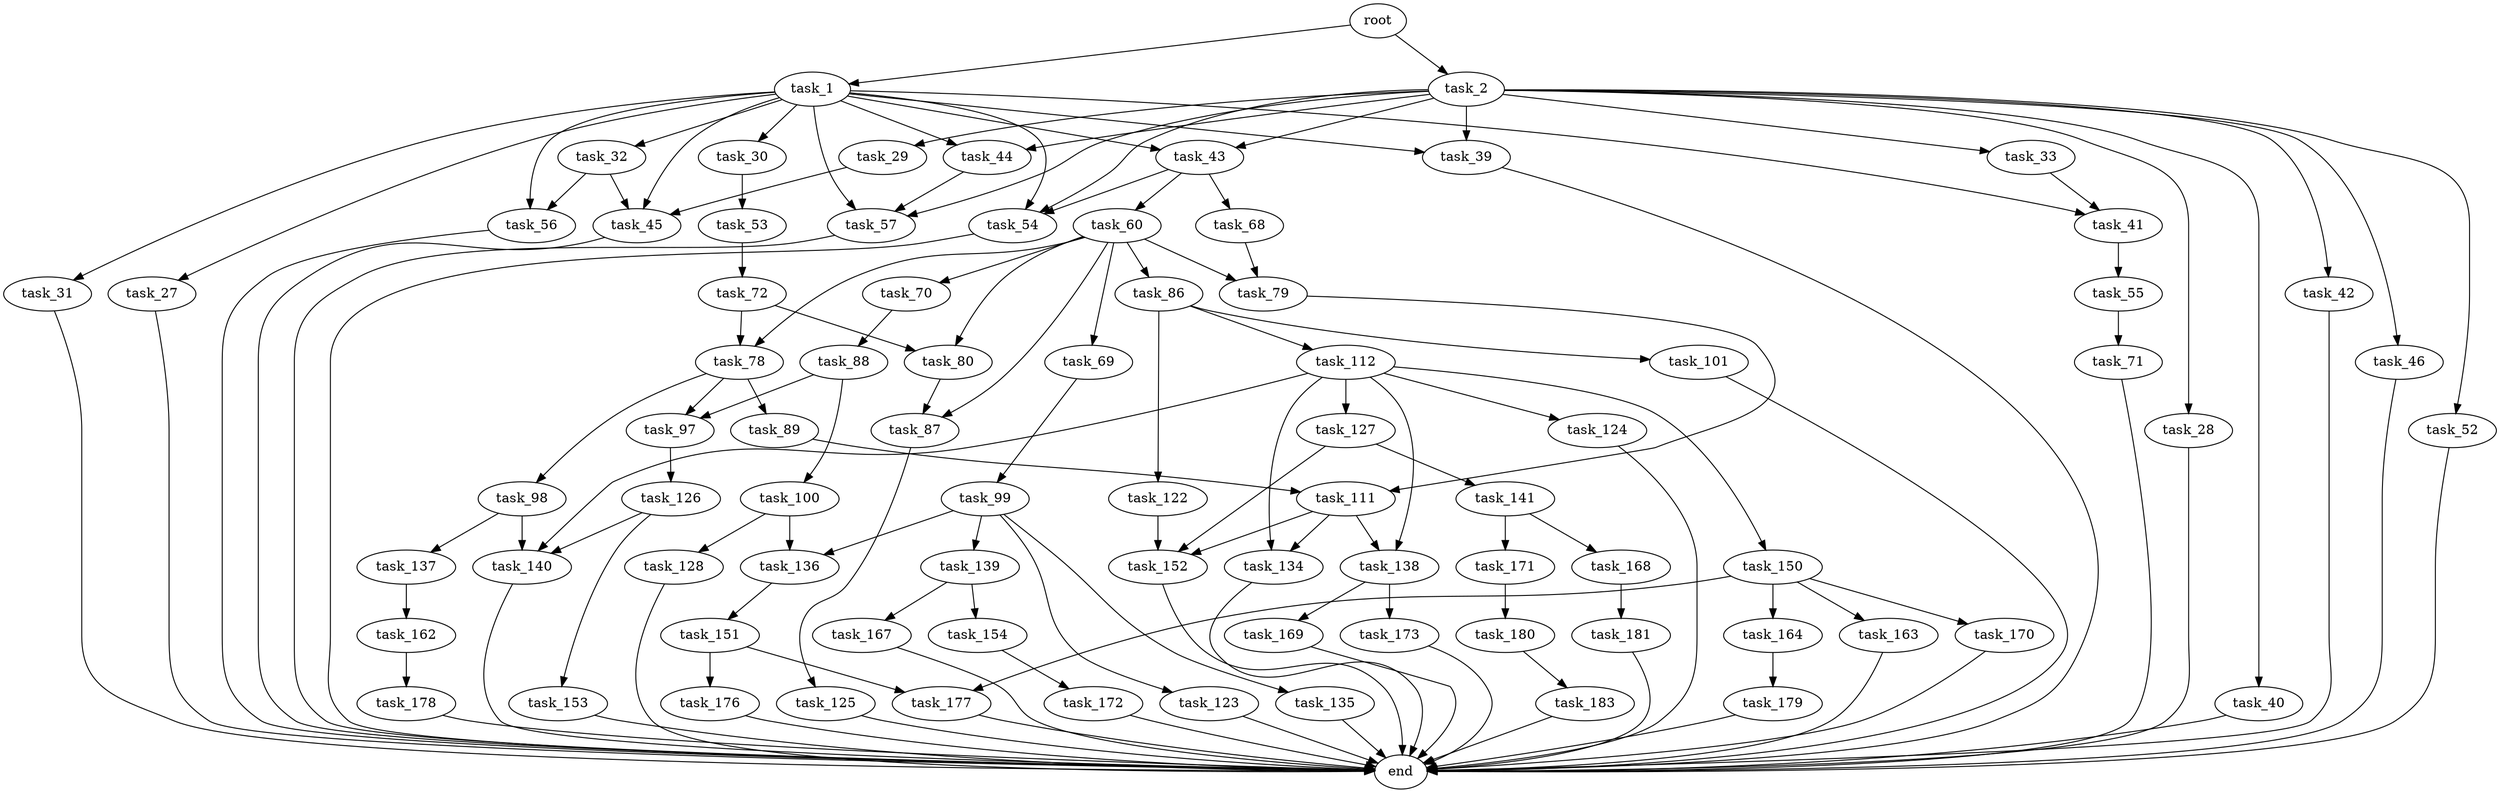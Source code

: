 digraph G {
  root [size="0.000000"];
  task_1 [size="2946383816.000000"];
  task_2 [size="18122146476.000000"];
  task_27 [size="782757789696.000000"];
  task_30 [size="259678765781.000000"];
  task_31 [size="13261874696.000000"];
  task_32 [size="15355300818.000000"];
  task_39 [size="6210349738.000000"];
  task_41 [size="52107111306.000000"];
  task_43 [size="9025274588.000000"];
  task_44 [size="1320963094364.000000"];
  task_45 [size="549755813888.000000"];
  task_54 [size="258362790608.000000"];
  task_56 [size="134217728000.000000"];
  task_57 [size="1156080857.000000"];
  task_28 [size="68719476736.000000"];
  task_29 [size="316898204459.000000"];
  task_33 [size="28991029248.000000"];
  task_40 [size="137394728208.000000"];
  task_42 [size="7862875584.000000"];
  task_46 [size="426540230636.000000"];
  task_52 [size="967743667.000000"];
  end [size="0.000000"];
  task_53 [size="22691662595.000000"];
  task_55 [size="3816918694.000000"];
  task_60 [size="1073741824000.000000"];
  task_68 [size="5641474906.000000"];
  task_72 [size="549755813888.000000"];
  task_71 [size="13210457265.000000"];
  task_69 [size="3914522300.000000"];
  task_70 [size="347328645517.000000"];
  task_78 [size="1073741824000.000000"];
  task_79 [size="5783569426.000000"];
  task_80 [size="782757789696.000000"];
  task_86 [size="40126025911.000000"];
  task_87 [size="68719476736.000000"];
  task_99 [size="9619099326.000000"];
  task_88 [size="131732744156.000000"];
  task_89 [size="782757789696.000000"];
  task_97 [size="3396790072.000000"];
  task_98 [size="147139129350.000000"];
  task_111 [size="28991029248.000000"];
  task_101 [size="28991029248.000000"];
  task_112 [size="68719476736.000000"];
  task_122 [size="9336850049.000000"];
  task_125 [size="29540085984.000000"];
  task_100 [size="13050349763.000000"];
  task_126 [size="1433620571.000000"];
  task_137 [size="871351671892.000000"];
  task_140 [size="28991029248.000000"];
  task_123 [size="31150837121.000000"];
  task_135 [size="29656441826.000000"];
  task_136 [size="12547427349.000000"];
  task_139 [size="1073741824000.000000"];
  task_128 [size="806878150776.000000"];
  task_134 [size="549755813888.000000"];
  task_138 [size="74633918402.000000"];
  task_152 [size="3247842999.000000"];
  task_124 [size="12320818700.000000"];
  task_127 [size="68719476736.000000"];
  task_150 [size="549755813888.000000"];
  task_153 [size="8589934592.000000"];
  task_141 [size="609912887370.000000"];
  task_151 [size="549755813888.000000"];
  task_162 [size="1325328527.000000"];
  task_169 [size="782757789696.000000"];
  task_173 [size="13359677272.000000"];
  task_154 [size="4885782984.000000"];
  task_167 [size="252638480380.000000"];
  task_168 [size="25859539610.000000"];
  task_171 [size="184347132110.000000"];
  task_163 [size="231928233984.000000"];
  task_164 [size="68719476736.000000"];
  task_170 [size="611455312208.000000"];
  task_177 [size="275995185297.000000"];
  task_176 [size="6910139338.000000"];
  task_172 [size="285814606743.000000"];
  task_178 [size="352145550161.000000"];
  task_179 [size="4473791995.000000"];
  task_181 [size="1046060996.000000"];
  task_180 [size="8589934592.000000"];
  task_183 [size="380970904451.000000"];

  root -> task_1 [size="1.000000"];
  root -> task_2 [size="1.000000"];
  task_1 -> task_27 [size="75497472.000000"];
  task_1 -> task_30 [size="75497472.000000"];
  task_1 -> task_31 [size="75497472.000000"];
  task_1 -> task_32 [size="75497472.000000"];
  task_1 -> task_39 [size="75497472.000000"];
  task_1 -> task_41 [size="75497472.000000"];
  task_1 -> task_43 [size="75497472.000000"];
  task_1 -> task_44 [size="75497472.000000"];
  task_1 -> task_45 [size="75497472.000000"];
  task_1 -> task_54 [size="75497472.000000"];
  task_1 -> task_56 [size="75497472.000000"];
  task_1 -> task_57 [size="75497472.000000"];
  task_2 -> task_28 [size="301989888.000000"];
  task_2 -> task_29 [size="301989888.000000"];
  task_2 -> task_33 [size="301989888.000000"];
  task_2 -> task_39 [size="301989888.000000"];
  task_2 -> task_40 [size="301989888.000000"];
  task_2 -> task_42 [size="301989888.000000"];
  task_2 -> task_43 [size="301989888.000000"];
  task_2 -> task_44 [size="301989888.000000"];
  task_2 -> task_46 [size="301989888.000000"];
  task_2 -> task_52 [size="301989888.000000"];
  task_2 -> task_54 [size="301989888.000000"];
  task_2 -> task_57 [size="301989888.000000"];
  task_27 -> end [size="1.000000"];
  task_30 -> task_53 [size="209715200.000000"];
  task_31 -> end [size="1.000000"];
  task_32 -> task_45 [size="679477248.000000"];
  task_32 -> task_56 [size="679477248.000000"];
  task_39 -> end [size="1.000000"];
  task_41 -> task_55 [size="75497472.000000"];
  task_43 -> task_54 [size="301989888.000000"];
  task_43 -> task_60 [size="301989888.000000"];
  task_43 -> task_68 [size="301989888.000000"];
  task_44 -> task_57 [size="838860800.000000"];
  task_45 -> end [size="1.000000"];
  task_54 -> end [size="1.000000"];
  task_56 -> end [size="1.000000"];
  task_57 -> end [size="1.000000"];
  task_28 -> end [size="1.000000"];
  task_29 -> task_45 [size="838860800.000000"];
  task_33 -> task_41 [size="75497472.000000"];
  task_40 -> end [size="1.000000"];
  task_42 -> end [size="1.000000"];
  task_46 -> end [size="1.000000"];
  task_52 -> end [size="1.000000"];
  task_53 -> task_72 [size="33554432.000000"];
  task_55 -> task_71 [size="75497472.000000"];
  task_60 -> task_69 [size="838860800.000000"];
  task_60 -> task_70 [size="838860800.000000"];
  task_60 -> task_78 [size="838860800.000000"];
  task_60 -> task_79 [size="838860800.000000"];
  task_60 -> task_80 [size="838860800.000000"];
  task_60 -> task_86 [size="838860800.000000"];
  task_60 -> task_87 [size="838860800.000000"];
  task_68 -> task_79 [size="536870912.000000"];
  task_72 -> task_78 [size="536870912.000000"];
  task_72 -> task_80 [size="536870912.000000"];
  task_71 -> end [size="1.000000"];
  task_69 -> task_99 [size="75497472.000000"];
  task_70 -> task_88 [size="301989888.000000"];
  task_78 -> task_89 [size="838860800.000000"];
  task_78 -> task_97 [size="838860800.000000"];
  task_78 -> task_98 [size="838860800.000000"];
  task_79 -> task_111 [size="134217728.000000"];
  task_80 -> task_87 [size="679477248.000000"];
  task_86 -> task_101 [size="679477248.000000"];
  task_86 -> task_112 [size="679477248.000000"];
  task_86 -> task_122 [size="679477248.000000"];
  task_87 -> task_125 [size="134217728.000000"];
  task_99 -> task_123 [size="536870912.000000"];
  task_99 -> task_135 [size="536870912.000000"];
  task_99 -> task_136 [size="536870912.000000"];
  task_99 -> task_139 [size="536870912.000000"];
  task_88 -> task_97 [size="536870912.000000"];
  task_88 -> task_100 [size="536870912.000000"];
  task_89 -> task_111 [size="679477248.000000"];
  task_97 -> task_126 [size="75497472.000000"];
  task_98 -> task_137 [size="209715200.000000"];
  task_98 -> task_140 [size="209715200.000000"];
  task_111 -> task_134 [size="75497472.000000"];
  task_111 -> task_138 [size="75497472.000000"];
  task_111 -> task_152 [size="75497472.000000"];
  task_101 -> end [size="1.000000"];
  task_112 -> task_124 [size="134217728.000000"];
  task_112 -> task_127 [size="134217728.000000"];
  task_112 -> task_134 [size="134217728.000000"];
  task_112 -> task_138 [size="134217728.000000"];
  task_112 -> task_140 [size="134217728.000000"];
  task_112 -> task_150 [size="134217728.000000"];
  task_122 -> task_152 [size="301989888.000000"];
  task_125 -> end [size="1.000000"];
  task_100 -> task_128 [size="411041792.000000"];
  task_100 -> task_136 [size="411041792.000000"];
  task_126 -> task_140 [size="33554432.000000"];
  task_126 -> task_153 [size="33554432.000000"];
  task_137 -> task_162 [size="679477248.000000"];
  task_140 -> end [size="1.000000"];
  task_123 -> end [size="1.000000"];
  task_135 -> end [size="1.000000"];
  task_136 -> task_151 [size="209715200.000000"];
  task_139 -> task_154 [size="838860800.000000"];
  task_139 -> task_167 [size="838860800.000000"];
  task_128 -> end [size="1.000000"];
  task_134 -> end [size="1.000000"];
  task_138 -> task_169 [size="75497472.000000"];
  task_138 -> task_173 [size="75497472.000000"];
  task_152 -> end [size="1.000000"];
  task_124 -> end [size="1.000000"];
  task_127 -> task_141 [size="134217728.000000"];
  task_127 -> task_152 [size="134217728.000000"];
  task_150 -> task_163 [size="536870912.000000"];
  task_150 -> task_164 [size="536870912.000000"];
  task_150 -> task_170 [size="536870912.000000"];
  task_150 -> task_177 [size="536870912.000000"];
  task_153 -> end [size="1.000000"];
  task_141 -> task_168 [size="838860800.000000"];
  task_141 -> task_171 [size="838860800.000000"];
  task_151 -> task_176 [size="536870912.000000"];
  task_151 -> task_177 [size="536870912.000000"];
  task_162 -> task_178 [size="33554432.000000"];
  task_169 -> end [size="1.000000"];
  task_173 -> end [size="1.000000"];
  task_154 -> task_172 [size="411041792.000000"];
  task_167 -> end [size="1.000000"];
  task_168 -> task_181 [size="679477248.000000"];
  task_171 -> task_180 [size="301989888.000000"];
  task_163 -> end [size="1.000000"];
  task_164 -> task_179 [size="134217728.000000"];
  task_170 -> end [size="1.000000"];
  task_177 -> end [size="1.000000"];
  task_176 -> end [size="1.000000"];
  task_172 -> end [size="1.000000"];
  task_178 -> end [size="1.000000"];
  task_179 -> end [size="1.000000"];
  task_181 -> end [size="1.000000"];
  task_180 -> task_183 [size="33554432.000000"];
  task_183 -> end [size="1.000000"];
}
